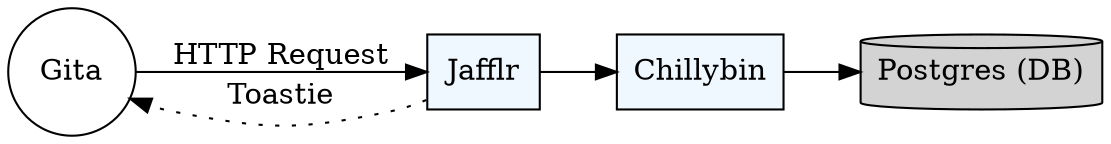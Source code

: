 digraph G {
  rankdir=LR;

  node[shape=circle];
  Gita;

  node[style=filled];
  Jafflr[label="Jafflr",fillcolor="aliceblue",shape=box];
  Chillybin[label="Chillybin",fillcolor="aliceblue",shape=box];

  node[shape=cylinder,illcolor="#fee8e7",style=filled];
  DB[label="Postgres (DB)"];

  Gita -> Jafflr [label="HTTP Request"];
  Jafflr -> Chillybin;
  Chillybin -> DB;
  Jafflr -> Gita [label="Toastie", style="dotted"];

  labelloc=t;
  fontsize=24;
}
